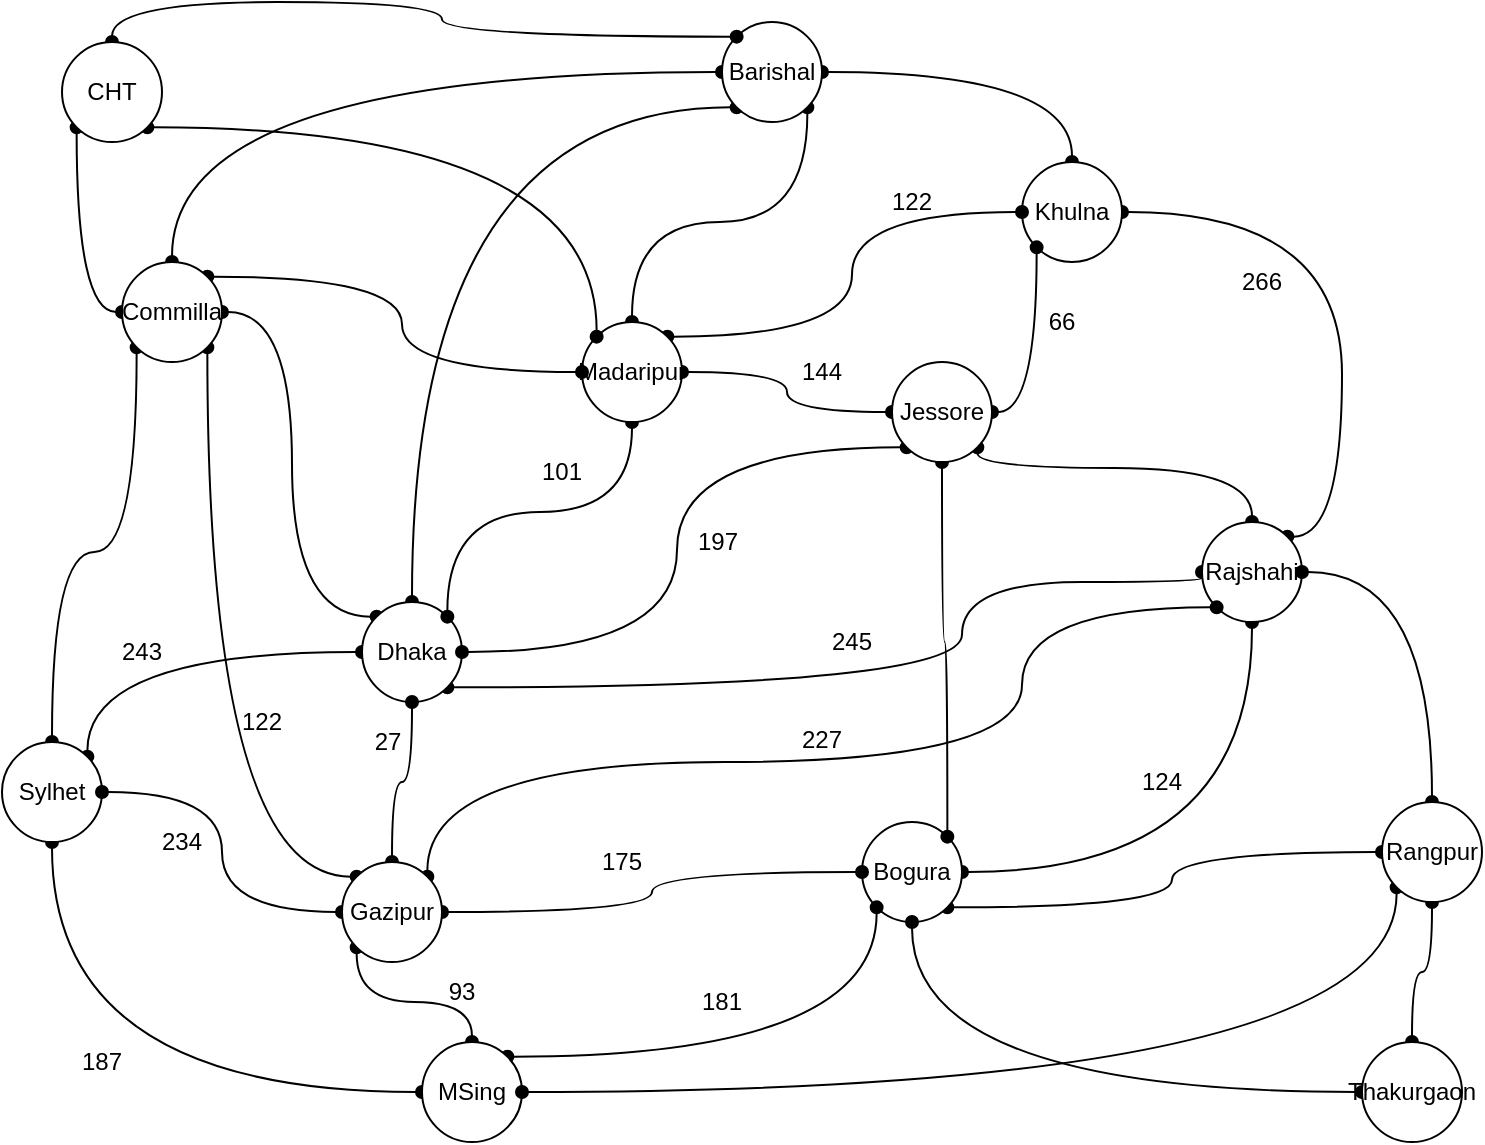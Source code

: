 <mxfile version="13.0.0" type="device"><diagram id="7cVYAEAH3qF8w_2HdWFg" name="Page-1"><mxGraphModel dx="1665" dy="1438" grid="1" gridSize="10" guides="1" tooltips="1" connect="1" arrows="1" fold="1" page="1" pageScale="1" pageWidth="850" pageHeight="1100" math="0" shadow="0"><root><mxCell id="0"/><mxCell id="1" parent="0"/><mxCell id="y2Ac69zeH7pi4ginIBjs-4" style="edgeStyle=orthogonalEdgeStyle;curved=1;rounded=0;orthogonalLoop=1;jettySize=auto;html=1;exitX=1;exitY=1;exitDx=0;exitDy=0;entryX=0;entryY=0.5;entryDx=0;entryDy=0;endArrow=oval;endFill=1;startArrow=oval;startFill=1;" edge="1" parent="1" source="y2Ac69zeH7pi4ginIBjs-2" target="y2Ac69zeH7pi4ginIBjs-3"><mxGeometry relative="1" as="geometry"><Array as="points"><mxPoint x="460" y="183"/><mxPoint x="460" y="130"/><mxPoint x="580" y="130"/></Array></mxGeometry></mxCell><mxCell id="y2Ac69zeH7pi4ginIBjs-17" style="edgeStyle=orthogonalEdgeStyle;curved=1;rounded=0;orthogonalLoop=1;jettySize=auto;html=1;exitX=0;exitY=0.5;exitDx=0;exitDy=0;entryX=1;entryY=0;entryDx=0;entryDy=0;startArrow=oval;startFill=1;endArrow=oval;endFill=1;" edge="1" parent="1" source="y2Ac69zeH7pi4ginIBjs-2" target="y2Ac69zeH7pi4ginIBjs-16"><mxGeometry relative="1" as="geometry"/></mxCell><mxCell id="y2Ac69zeH7pi4ginIBjs-37" style="edgeStyle=orthogonalEdgeStyle;curved=1;rounded=0;orthogonalLoop=1;jettySize=auto;html=1;exitX=0;exitY=0;exitDx=0;exitDy=0;entryX=1;entryY=0.5;entryDx=0;entryDy=0;startArrow=oval;startFill=1;endArrow=oval;endFill=1;" edge="1" parent="1" source="y2Ac69zeH7pi4ginIBjs-2" target="y2Ac69zeH7pi4ginIBjs-27"><mxGeometry relative="1" as="geometry"/></mxCell><mxCell id="y2Ac69zeH7pi4ginIBjs-50" style="edgeStyle=orthogonalEdgeStyle;curved=1;rounded=0;orthogonalLoop=1;jettySize=auto;html=1;exitX=0.5;exitY=0;exitDx=0;exitDy=0;entryX=0;entryY=1;entryDx=0;entryDy=0;startArrow=oval;startFill=1;endArrow=oval;endFill=1;" edge="1" parent="1" source="y2Ac69zeH7pi4ginIBjs-2" target="y2Ac69zeH7pi4ginIBjs-29"><mxGeometry relative="1" as="geometry"><Array as="points"><mxPoint x="185" y="-107"/></Array></mxGeometry></mxCell><mxCell id="y2Ac69zeH7pi4ginIBjs-2" value="Dhaka" style="ellipse;whiteSpace=wrap;html=1;aspect=fixed;" vertex="1" parent="1"><mxGeometry x="160" y="140" width="50" height="50" as="geometry"/></mxCell><mxCell id="y2Ac69zeH7pi4ginIBjs-6" style="edgeStyle=orthogonalEdgeStyle;curved=1;rounded=0;orthogonalLoop=1;jettySize=auto;html=1;exitX=0.5;exitY=1;exitDx=0;exitDy=0;entryX=1;entryY=0.5;entryDx=0;entryDy=0;startArrow=oval;startFill=1;endArrow=oval;endFill=1;" edge="1" parent="1" source="y2Ac69zeH7pi4ginIBjs-3" target="y2Ac69zeH7pi4ginIBjs-5"><mxGeometry relative="1" as="geometry"/></mxCell><mxCell id="y2Ac69zeH7pi4ginIBjs-8" style="edgeStyle=orthogonalEdgeStyle;curved=1;rounded=0;orthogonalLoop=1;jettySize=auto;html=1;entryX=1;entryY=0.5;entryDx=0;entryDy=0;exitX=1;exitY=0;exitDx=0;exitDy=0;startArrow=oval;startFill=1;endArrow=oval;endFill=1;" edge="1" parent="1" source="y2Ac69zeH7pi4ginIBjs-3" target="y2Ac69zeH7pi4ginIBjs-7"><mxGeometry relative="1" as="geometry"><mxPoint x="770" y="120" as="sourcePoint"/><Array as="points"><mxPoint x="650" y="107"/><mxPoint x="650" y="-55"/></Array></mxGeometry></mxCell><mxCell id="y2Ac69zeH7pi4ginIBjs-43" style="edgeStyle=orthogonalEdgeStyle;curved=1;rounded=0;orthogonalLoop=1;jettySize=auto;html=1;exitX=0.5;exitY=0;exitDx=0;exitDy=0;entryX=1;entryY=1;entryDx=0;entryDy=0;startArrow=oval;startFill=1;endArrow=oval;endFill=1;" edge="1" parent="1" source="y2Ac69zeH7pi4ginIBjs-3" target="y2Ac69zeH7pi4ginIBjs-9"><mxGeometry relative="1" as="geometry"><Array as="points"><mxPoint x="605" y="73"/></Array></mxGeometry></mxCell><mxCell id="y2Ac69zeH7pi4ginIBjs-3" value="Rajshahi" style="ellipse;whiteSpace=wrap;html=1;aspect=fixed;" vertex="1" parent="1"><mxGeometry x="580" y="100" width="50" height="50" as="geometry"/></mxCell><mxCell id="y2Ac69zeH7pi4ginIBjs-40" style="edgeStyle=orthogonalEdgeStyle;curved=1;rounded=0;orthogonalLoop=1;jettySize=auto;html=1;exitX=1;exitY=1;exitDx=0;exitDy=0;entryX=0;entryY=0.5;entryDx=0;entryDy=0;startArrow=oval;startFill=1;endArrow=oval;endFill=1;" edge="1" parent="1" source="y2Ac69zeH7pi4ginIBjs-5" target="y2Ac69zeH7pi4ginIBjs-39"><mxGeometry relative="1" as="geometry"/></mxCell><mxCell id="y2Ac69zeH7pi4ginIBjs-5" value="Bogura" style="ellipse;whiteSpace=wrap;html=1;aspect=fixed;" vertex="1" parent="1"><mxGeometry x="410" y="250" width="50" height="50" as="geometry"/></mxCell><mxCell id="y2Ac69zeH7pi4ginIBjs-30" style="edgeStyle=orthogonalEdgeStyle;curved=1;rounded=0;orthogonalLoop=1;jettySize=auto;html=1;exitX=0.5;exitY=0;exitDx=0;exitDy=0;entryX=1;entryY=0.5;entryDx=0;entryDy=0;startArrow=oval;startFill=1;endArrow=oval;endFill=1;" edge="1" parent="1" source="y2Ac69zeH7pi4ginIBjs-7" target="y2Ac69zeH7pi4ginIBjs-29"><mxGeometry relative="1" as="geometry"/></mxCell><mxCell id="y2Ac69zeH7pi4ginIBjs-7" value="Khulna" style="ellipse;whiteSpace=wrap;html=1;aspect=fixed;" vertex="1" parent="1"><mxGeometry x="490" y="-80" width="50" height="50" as="geometry"/></mxCell><mxCell id="y2Ac69zeH7pi4ginIBjs-10" style="edgeStyle=orthogonalEdgeStyle;curved=1;rounded=0;orthogonalLoop=1;jettySize=auto;html=1;exitX=1;exitY=0.5;exitDx=0;exitDy=0;entryX=0;entryY=1;entryDx=0;entryDy=0;startArrow=oval;startFill=1;endArrow=oval;endFill=1;" edge="1" parent="1" source="y2Ac69zeH7pi4ginIBjs-9" target="y2Ac69zeH7pi4ginIBjs-7"><mxGeometry relative="1" as="geometry"/></mxCell><mxCell id="y2Ac69zeH7pi4ginIBjs-12" style="edgeStyle=orthogonalEdgeStyle;curved=1;rounded=0;orthogonalLoop=1;jettySize=auto;html=1;exitX=0;exitY=0.5;exitDx=0;exitDy=0;startArrow=oval;startFill=1;endArrow=oval;endFill=1;" edge="1" parent="1" source="y2Ac69zeH7pi4ginIBjs-9" target="y2Ac69zeH7pi4ginIBjs-11"><mxGeometry relative="1" as="geometry"/></mxCell><mxCell id="y2Ac69zeH7pi4ginIBjs-13" style="edgeStyle=orthogonalEdgeStyle;curved=1;rounded=0;orthogonalLoop=1;jettySize=auto;html=1;exitX=0;exitY=1;exitDx=0;exitDy=0;entryX=1;entryY=0.5;entryDx=0;entryDy=0;startArrow=oval;startFill=1;endArrow=oval;endFill=1;" edge="1" parent="1" source="y2Ac69zeH7pi4ginIBjs-9" target="y2Ac69zeH7pi4ginIBjs-2"><mxGeometry relative="1" as="geometry"/></mxCell><mxCell id="y2Ac69zeH7pi4ginIBjs-42" style="edgeStyle=orthogonalEdgeStyle;curved=1;rounded=0;orthogonalLoop=1;jettySize=auto;html=1;exitX=0.5;exitY=1;exitDx=0;exitDy=0;entryX=1;entryY=0;entryDx=0;entryDy=0;startArrow=oval;startFill=1;endArrow=oval;endFill=1;" edge="1" parent="1" source="y2Ac69zeH7pi4ginIBjs-9" target="y2Ac69zeH7pi4ginIBjs-5"><mxGeometry relative="1" as="geometry"/></mxCell><mxCell id="y2Ac69zeH7pi4ginIBjs-9" value="Jessore" style="ellipse;whiteSpace=wrap;html=1;aspect=fixed;" vertex="1" parent="1"><mxGeometry x="425" y="20" width="50" height="50" as="geometry"/></mxCell><mxCell id="y2Ac69zeH7pi4ginIBjs-14" style="edgeStyle=orthogonalEdgeStyle;curved=1;rounded=0;orthogonalLoop=1;jettySize=auto;html=1;exitX=0.5;exitY=1;exitDx=0;exitDy=0;entryX=1;entryY=0;entryDx=0;entryDy=0;startArrow=oval;startFill=1;endArrow=oval;endFill=1;" edge="1" parent="1" source="y2Ac69zeH7pi4ginIBjs-11" target="y2Ac69zeH7pi4ginIBjs-2"><mxGeometry relative="1" as="geometry"/></mxCell><mxCell id="y2Ac69zeH7pi4ginIBjs-15" style="edgeStyle=orthogonalEdgeStyle;curved=1;rounded=0;orthogonalLoop=1;jettySize=auto;html=1;exitX=1;exitY=0;exitDx=0;exitDy=0;entryX=0;entryY=0.5;entryDx=0;entryDy=0;startArrow=oval;startFill=1;endArrow=oval;endFill=1;" edge="1" parent="1" source="y2Ac69zeH7pi4ginIBjs-11" target="y2Ac69zeH7pi4ginIBjs-7"><mxGeometry relative="1" as="geometry"/></mxCell><mxCell id="y2Ac69zeH7pi4ginIBjs-31" style="edgeStyle=orthogonalEdgeStyle;curved=1;rounded=0;orthogonalLoop=1;jettySize=auto;html=1;exitX=0.5;exitY=0;exitDx=0;exitDy=0;entryX=1;entryY=1;entryDx=0;entryDy=0;startArrow=oval;startFill=1;endArrow=oval;endFill=1;" edge="1" parent="1" source="y2Ac69zeH7pi4ginIBjs-11" target="y2Ac69zeH7pi4ginIBjs-29"><mxGeometry relative="1" as="geometry"/></mxCell><mxCell id="y2Ac69zeH7pi4ginIBjs-11" value="Madaripur" style="ellipse;whiteSpace=wrap;html=1;aspect=fixed;" vertex="1" parent="1"><mxGeometry x="270" width="50" height="50" as="geometry"/></mxCell><mxCell id="y2Ac69zeH7pi4ginIBjs-19" style="edgeStyle=orthogonalEdgeStyle;curved=1;rounded=0;orthogonalLoop=1;jettySize=auto;html=1;exitX=0.5;exitY=1;exitDx=0;exitDy=0;entryX=0;entryY=0.5;entryDx=0;entryDy=0;startArrow=oval;startFill=1;endArrow=oval;endFill=1;" edge="1" parent="1" source="y2Ac69zeH7pi4ginIBjs-16" target="y2Ac69zeH7pi4ginIBjs-18"><mxGeometry relative="1" as="geometry"/></mxCell><mxCell id="y2Ac69zeH7pi4ginIBjs-38" style="edgeStyle=orthogonalEdgeStyle;curved=1;rounded=0;orthogonalLoop=1;jettySize=auto;html=1;exitX=0.5;exitY=0;exitDx=0;exitDy=0;entryX=0;entryY=1;entryDx=0;entryDy=0;startArrow=oval;startFill=1;endArrow=oval;endFill=1;" edge="1" parent="1" source="y2Ac69zeH7pi4ginIBjs-16" target="y2Ac69zeH7pi4ginIBjs-27"><mxGeometry relative="1" as="geometry"/></mxCell><mxCell id="y2Ac69zeH7pi4ginIBjs-16" value="Sylhet" style="ellipse;whiteSpace=wrap;html=1;aspect=fixed;" vertex="1" parent="1"><mxGeometry x="-20" y="210" width="50" height="50" as="geometry"/></mxCell><mxCell id="y2Ac69zeH7pi4ginIBjs-21" style="edgeStyle=orthogonalEdgeStyle;curved=1;rounded=0;orthogonalLoop=1;jettySize=auto;html=1;exitX=0.5;exitY=0;exitDx=0;exitDy=0;entryX=0;entryY=1;entryDx=0;entryDy=0;startArrow=oval;startFill=1;endArrow=oval;endFill=1;" edge="1" parent="1" source="y2Ac69zeH7pi4ginIBjs-18" target="y2Ac69zeH7pi4ginIBjs-20"><mxGeometry relative="1" as="geometry"/></mxCell><mxCell id="y2Ac69zeH7pi4ginIBjs-23" style="edgeStyle=orthogonalEdgeStyle;curved=1;rounded=0;orthogonalLoop=1;jettySize=auto;html=1;exitX=1;exitY=0;exitDx=0;exitDy=0;entryX=0;entryY=1;entryDx=0;entryDy=0;startArrow=oval;startFill=1;endArrow=oval;endFill=1;" edge="1" parent="1" source="y2Ac69zeH7pi4ginIBjs-18" target="y2Ac69zeH7pi4ginIBjs-5"><mxGeometry relative="1" as="geometry"/></mxCell><mxCell id="y2Ac69zeH7pi4ginIBjs-18" value="MSing" style="ellipse;whiteSpace=wrap;html=1;aspect=fixed;" vertex="1" parent="1"><mxGeometry x="190" y="360" width="50" height="50" as="geometry"/></mxCell><mxCell id="y2Ac69zeH7pi4ginIBjs-22" style="edgeStyle=orthogonalEdgeStyle;curved=1;rounded=0;orthogonalLoop=1;jettySize=auto;html=1;exitX=0.5;exitY=0;exitDx=0;exitDy=0;entryX=0.5;entryY=1;entryDx=0;entryDy=0;startArrow=oval;startFill=1;endArrow=oval;endFill=1;" edge="1" parent="1" source="y2Ac69zeH7pi4ginIBjs-20" target="y2Ac69zeH7pi4ginIBjs-2"><mxGeometry relative="1" as="geometry"/></mxCell><mxCell id="y2Ac69zeH7pi4ginIBjs-24" style="edgeStyle=orthogonalEdgeStyle;curved=1;rounded=0;orthogonalLoop=1;jettySize=auto;html=1;exitX=0;exitY=0.5;exitDx=0;exitDy=0;entryX=1;entryY=0.5;entryDx=0;entryDy=0;startArrow=oval;startFill=1;endArrow=oval;endFill=1;" edge="1" parent="1" source="y2Ac69zeH7pi4ginIBjs-20" target="y2Ac69zeH7pi4ginIBjs-16"><mxGeometry relative="1" as="geometry"/></mxCell><mxCell id="y2Ac69zeH7pi4ginIBjs-25" style="edgeStyle=orthogonalEdgeStyle;curved=1;rounded=0;orthogonalLoop=1;jettySize=auto;html=1;exitX=1;exitY=0.5;exitDx=0;exitDy=0;entryX=0;entryY=0.5;entryDx=0;entryDy=0;startArrow=oval;startFill=1;endArrow=oval;endFill=1;" edge="1" parent="1" source="y2Ac69zeH7pi4ginIBjs-20" target="y2Ac69zeH7pi4ginIBjs-5"><mxGeometry relative="1" as="geometry"/></mxCell><mxCell id="y2Ac69zeH7pi4ginIBjs-26" style="edgeStyle=orthogonalEdgeStyle;curved=1;rounded=0;orthogonalLoop=1;jettySize=auto;html=1;exitX=1;exitY=0;exitDx=0;exitDy=0;entryX=0;entryY=1;entryDx=0;entryDy=0;startArrow=oval;startFill=1;endArrow=oval;endFill=1;" edge="1" parent="1" source="y2Ac69zeH7pi4ginIBjs-20" target="y2Ac69zeH7pi4ginIBjs-3"><mxGeometry relative="1" as="geometry"><Array as="points"><mxPoint x="193" y="220"/><mxPoint x="490" y="220"/><mxPoint x="490" y="143"/></Array></mxGeometry></mxCell><mxCell id="y2Ac69zeH7pi4ginIBjs-28" style="edgeStyle=orthogonalEdgeStyle;curved=1;rounded=0;orthogonalLoop=1;jettySize=auto;html=1;exitX=0;exitY=0;exitDx=0;exitDy=0;entryX=1;entryY=1;entryDx=0;entryDy=0;startArrow=oval;startFill=1;endArrow=oval;endFill=1;" edge="1" parent="1" source="y2Ac69zeH7pi4ginIBjs-20" target="y2Ac69zeH7pi4ginIBjs-27"><mxGeometry relative="1" as="geometry"/></mxCell><mxCell id="y2Ac69zeH7pi4ginIBjs-20" value="Gazipur" style="ellipse;whiteSpace=wrap;html=1;aspect=fixed;" vertex="1" parent="1"><mxGeometry x="150" y="270" width="50" height="50" as="geometry"/></mxCell><mxCell id="y2Ac69zeH7pi4ginIBjs-33" style="edgeStyle=orthogonalEdgeStyle;curved=1;rounded=0;orthogonalLoop=1;jettySize=auto;html=1;exitX=1;exitY=0;exitDx=0;exitDy=0;entryX=0;entryY=0.5;entryDx=0;entryDy=0;startArrow=oval;startFill=1;endArrow=oval;endFill=1;" edge="1" parent="1" source="y2Ac69zeH7pi4ginIBjs-27" target="y2Ac69zeH7pi4ginIBjs-11"><mxGeometry relative="1" as="geometry"/></mxCell><mxCell id="y2Ac69zeH7pi4ginIBjs-34" style="edgeStyle=orthogonalEdgeStyle;curved=1;rounded=0;orthogonalLoop=1;jettySize=auto;html=1;exitX=0.5;exitY=0;exitDx=0;exitDy=0;entryX=0;entryY=0.5;entryDx=0;entryDy=0;startArrow=oval;startFill=1;endArrow=oval;endFill=1;" edge="1" parent="1" source="y2Ac69zeH7pi4ginIBjs-27" target="y2Ac69zeH7pi4ginIBjs-29"><mxGeometry relative="1" as="geometry"/></mxCell><mxCell id="y2Ac69zeH7pi4ginIBjs-36" style="edgeStyle=orthogonalEdgeStyle;curved=1;rounded=0;orthogonalLoop=1;jettySize=auto;html=1;exitX=0;exitY=0.5;exitDx=0;exitDy=0;entryX=0;entryY=1;entryDx=0;entryDy=0;startArrow=oval;startFill=1;endArrow=oval;endFill=1;" edge="1" parent="1" source="y2Ac69zeH7pi4ginIBjs-27" target="y2Ac69zeH7pi4ginIBjs-35"><mxGeometry relative="1" as="geometry"/></mxCell><mxCell id="y2Ac69zeH7pi4ginIBjs-27" value="Commilla" style="ellipse;whiteSpace=wrap;html=1;aspect=fixed;" vertex="1" parent="1"><mxGeometry x="40" y="-30" width="50" height="50" as="geometry"/></mxCell><mxCell id="y2Ac69zeH7pi4ginIBjs-29" value="Barishal" style="ellipse;whiteSpace=wrap;html=1;aspect=fixed;" vertex="1" parent="1"><mxGeometry x="340" y="-150" width="50" height="50" as="geometry"/></mxCell><mxCell id="y2Ac69zeH7pi4ginIBjs-44" style="edgeStyle=orthogonalEdgeStyle;curved=1;rounded=0;orthogonalLoop=1;jettySize=auto;html=1;exitX=0.5;exitY=0;exitDx=0;exitDy=0;entryX=0;entryY=0;entryDx=0;entryDy=0;startArrow=oval;startFill=1;endArrow=oval;endFill=1;" edge="1" parent="1" source="y2Ac69zeH7pi4ginIBjs-35" target="y2Ac69zeH7pi4ginIBjs-29"><mxGeometry relative="1" as="geometry"/></mxCell><mxCell id="y2Ac69zeH7pi4ginIBjs-45" style="edgeStyle=orthogonalEdgeStyle;curved=1;rounded=0;orthogonalLoop=1;jettySize=auto;html=1;exitX=1;exitY=1;exitDx=0;exitDy=0;entryX=0;entryY=0;entryDx=0;entryDy=0;startArrow=oval;startFill=1;endArrow=oval;endFill=1;" edge="1" parent="1" source="y2Ac69zeH7pi4ginIBjs-35" target="y2Ac69zeH7pi4ginIBjs-11"><mxGeometry relative="1" as="geometry"/></mxCell><mxCell id="y2Ac69zeH7pi4ginIBjs-35" value="CHT" style="ellipse;whiteSpace=wrap;html=1;aspect=fixed;" vertex="1" parent="1"><mxGeometry x="10" y="-140" width="50" height="50" as="geometry"/></mxCell><mxCell id="y2Ac69zeH7pi4ginIBjs-41" style="edgeStyle=orthogonalEdgeStyle;curved=1;rounded=0;orthogonalLoop=1;jettySize=auto;html=1;exitX=0.5;exitY=0;exitDx=0;exitDy=0;entryX=1;entryY=0.5;entryDx=0;entryDy=0;startArrow=oval;startFill=1;endArrow=oval;endFill=1;" edge="1" parent="1" source="y2Ac69zeH7pi4ginIBjs-39" target="y2Ac69zeH7pi4ginIBjs-3"><mxGeometry relative="1" as="geometry"/></mxCell><mxCell id="y2Ac69zeH7pi4ginIBjs-47" style="edgeStyle=orthogonalEdgeStyle;curved=1;rounded=0;orthogonalLoop=1;jettySize=auto;html=1;exitX=0.5;exitY=1;exitDx=0;exitDy=0;startArrow=oval;startFill=1;endArrow=oval;endFill=1;" edge="1" parent="1" source="y2Ac69zeH7pi4ginIBjs-39" target="y2Ac69zeH7pi4ginIBjs-46"><mxGeometry relative="1" as="geometry"/></mxCell><mxCell id="y2Ac69zeH7pi4ginIBjs-49" style="edgeStyle=orthogonalEdgeStyle;curved=1;rounded=0;orthogonalLoop=1;jettySize=auto;html=1;exitX=0;exitY=1;exitDx=0;exitDy=0;entryX=1;entryY=0.5;entryDx=0;entryDy=0;startArrow=oval;startFill=1;endArrow=oval;endFill=1;" edge="1" parent="1" source="y2Ac69zeH7pi4ginIBjs-39" target="y2Ac69zeH7pi4ginIBjs-18"><mxGeometry relative="1" as="geometry"><Array as="points"><mxPoint x="677" y="385"/></Array></mxGeometry></mxCell><mxCell id="y2Ac69zeH7pi4ginIBjs-39" value="Rangpur" style="ellipse;whiteSpace=wrap;html=1;aspect=fixed;" vertex="1" parent="1"><mxGeometry x="670" y="240" width="50" height="50" as="geometry"/></mxCell><mxCell id="y2Ac69zeH7pi4ginIBjs-48" style="edgeStyle=orthogonalEdgeStyle;curved=1;rounded=0;orthogonalLoop=1;jettySize=auto;html=1;exitX=0;exitY=0.5;exitDx=0;exitDy=0;entryX=0.5;entryY=1;entryDx=0;entryDy=0;startArrow=oval;startFill=1;endArrow=oval;endFill=1;" edge="1" parent="1" source="y2Ac69zeH7pi4ginIBjs-46" target="y2Ac69zeH7pi4ginIBjs-5"><mxGeometry relative="1" as="geometry"/></mxCell><mxCell id="y2Ac69zeH7pi4ginIBjs-46" value="Thakurgaon" style="ellipse;whiteSpace=wrap;html=1;aspect=fixed;" vertex="1" parent="1"><mxGeometry x="660" y="360" width="50" height="50" as="geometry"/></mxCell><mxCell id="y2Ac69zeH7pi4ginIBjs-51" value="245" style="text;html=1;strokeColor=none;fillColor=none;align=center;verticalAlign=middle;whiteSpace=wrap;rounded=0;" vertex="1" parent="1"><mxGeometry x="385" y="150" width="40" height="20" as="geometry"/></mxCell><mxCell id="y2Ac69zeH7pi4ginIBjs-52" value="124" style="text;html=1;strokeColor=none;fillColor=none;align=center;verticalAlign=middle;whiteSpace=wrap;rounded=0;" vertex="1" parent="1"><mxGeometry x="540" y="220" width="40" height="20" as="geometry"/></mxCell><mxCell id="y2Ac69zeH7pi4ginIBjs-53" value="266" style="text;html=1;strokeColor=none;fillColor=none;align=center;verticalAlign=middle;whiteSpace=wrap;rounded=0;" vertex="1" parent="1"><mxGeometry x="590" y="-30" width="40" height="20" as="geometry"/></mxCell><mxCell id="y2Ac69zeH7pi4ginIBjs-54" value="66" style="text;html=1;strokeColor=none;fillColor=none;align=center;verticalAlign=middle;whiteSpace=wrap;rounded=0;" vertex="1" parent="1"><mxGeometry x="490" y="-10" width="40" height="20" as="geometry"/></mxCell><mxCell id="y2Ac69zeH7pi4ginIBjs-55" value="144" style="text;html=1;strokeColor=none;fillColor=none;align=center;verticalAlign=middle;whiteSpace=wrap;rounded=0;" vertex="1" parent="1"><mxGeometry x="370" y="15" width="40" height="20" as="geometry"/></mxCell><mxCell id="y2Ac69zeH7pi4ginIBjs-56" value="197" style="text;html=1;strokeColor=none;fillColor=none;align=center;verticalAlign=middle;whiteSpace=wrap;rounded=0;" vertex="1" parent="1"><mxGeometry x="318" y="100" width="40" height="20" as="geometry"/></mxCell><mxCell id="y2Ac69zeH7pi4ginIBjs-57" value="101" style="text;html=1;strokeColor=none;fillColor=none;align=center;verticalAlign=middle;whiteSpace=wrap;rounded=0;" vertex="1" parent="1"><mxGeometry x="240" y="65" width="40" height="20" as="geometry"/></mxCell><mxCell id="y2Ac69zeH7pi4ginIBjs-58" value="122" style="text;html=1;strokeColor=none;fillColor=none;align=center;verticalAlign=middle;whiteSpace=wrap;rounded=0;" vertex="1" parent="1"><mxGeometry x="415" y="-70" width="40" height="20" as="geometry"/></mxCell><mxCell id="y2Ac69zeH7pi4ginIBjs-59" value="243" style="text;html=1;strokeColor=none;fillColor=none;align=center;verticalAlign=middle;whiteSpace=wrap;rounded=0;" vertex="1" parent="1"><mxGeometry x="30" y="160" width="40" height="10" as="geometry"/></mxCell><mxCell id="y2Ac69zeH7pi4ginIBjs-60" value="187" style="text;html=1;strokeColor=none;fillColor=none;align=center;verticalAlign=middle;whiteSpace=wrap;rounded=0;" vertex="1" parent="1"><mxGeometry x="10" y="360" width="40" height="20" as="geometry"/></mxCell><mxCell id="y2Ac69zeH7pi4ginIBjs-61" value="93" style="text;html=1;strokeColor=none;fillColor=none;align=center;verticalAlign=middle;whiteSpace=wrap;rounded=0;" vertex="1" parent="1"><mxGeometry x="190" y="330" width="40" height="10" as="geometry"/></mxCell><mxCell id="y2Ac69zeH7pi4ginIBjs-62" value="27" style="text;html=1;strokeColor=none;fillColor=none;align=center;verticalAlign=middle;whiteSpace=wrap;rounded=0;" vertex="1" parent="1"><mxGeometry x="153" y="200" width="40" height="20" as="geometry"/></mxCell><mxCell id="y2Ac69zeH7pi4ginIBjs-63" value="181" style="text;html=1;strokeColor=none;fillColor=none;align=center;verticalAlign=middle;whiteSpace=wrap;rounded=0;" vertex="1" parent="1"><mxGeometry x="320" y="330" width="40" height="20" as="geometry"/></mxCell><mxCell id="y2Ac69zeH7pi4ginIBjs-64" value="234" style="text;html=1;strokeColor=none;fillColor=none;align=center;verticalAlign=middle;whiteSpace=wrap;rounded=0;" vertex="1" parent="1"><mxGeometry x="50" y="250" width="40" height="20" as="geometry"/></mxCell><mxCell id="y2Ac69zeH7pi4ginIBjs-65" value="175" style="text;html=1;strokeColor=none;fillColor=none;align=center;verticalAlign=middle;whiteSpace=wrap;rounded=0;" vertex="1" parent="1"><mxGeometry x="270" y="260" width="40" height="20" as="geometry"/></mxCell><mxCell id="y2Ac69zeH7pi4ginIBjs-66" value="227" style="text;html=1;strokeColor=none;fillColor=none;align=center;verticalAlign=middle;whiteSpace=wrap;rounded=0;" vertex="1" parent="1"><mxGeometry x="370" y="199" width="40" height="20" as="geometry"/></mxCell><mxCell id="y2Ac69zeH7pi4ginIBjs-67" value="122" style="text;html=1;strokeColor=none;fillColor=none;align=center;verticalAlign=middle;whiteSpace=wrap;rounded=0;" vertex="1" parent="1"><mxGeometry x="90" y="190" width="40" height="20" as="geometry"/></mxCell></root></mxGraphModel></diagram></mxfile>